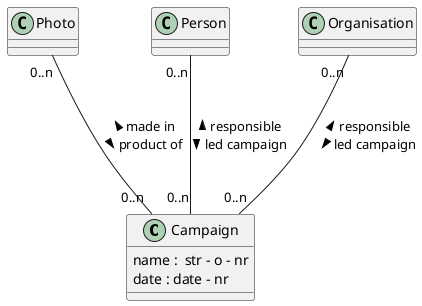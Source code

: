 @startuml Campaign 

class Campaign
Campaign : name :  str - o - nr
Campaign : date : date - nr

class Photo

class Person

class Organisation

Person "0..n" --- "0..n" Campaign : < responsible \n led campaign >

Organisation "0..n" --- "0..n" Campaign : < responsible \n led campaign >

Photo "0..n" --- "0..n" Campaign : < made in \n product of >


@enduml 